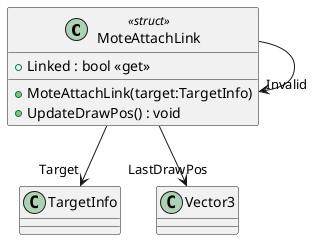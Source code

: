 @startuml
class MoteAttachLink <<struct>> {
    + Linked : bool <<get>>
    + MoteAttachLink(target:TargetInfo)
    + UpdateDrawPos() : void
}
MoteAttachLink --> "Target" TargetInfo
MoteAttachLink --> "LastDrawPos" Vector3
MoteAttachLink --> "Invalid" MoteAttachLink
@enduml
